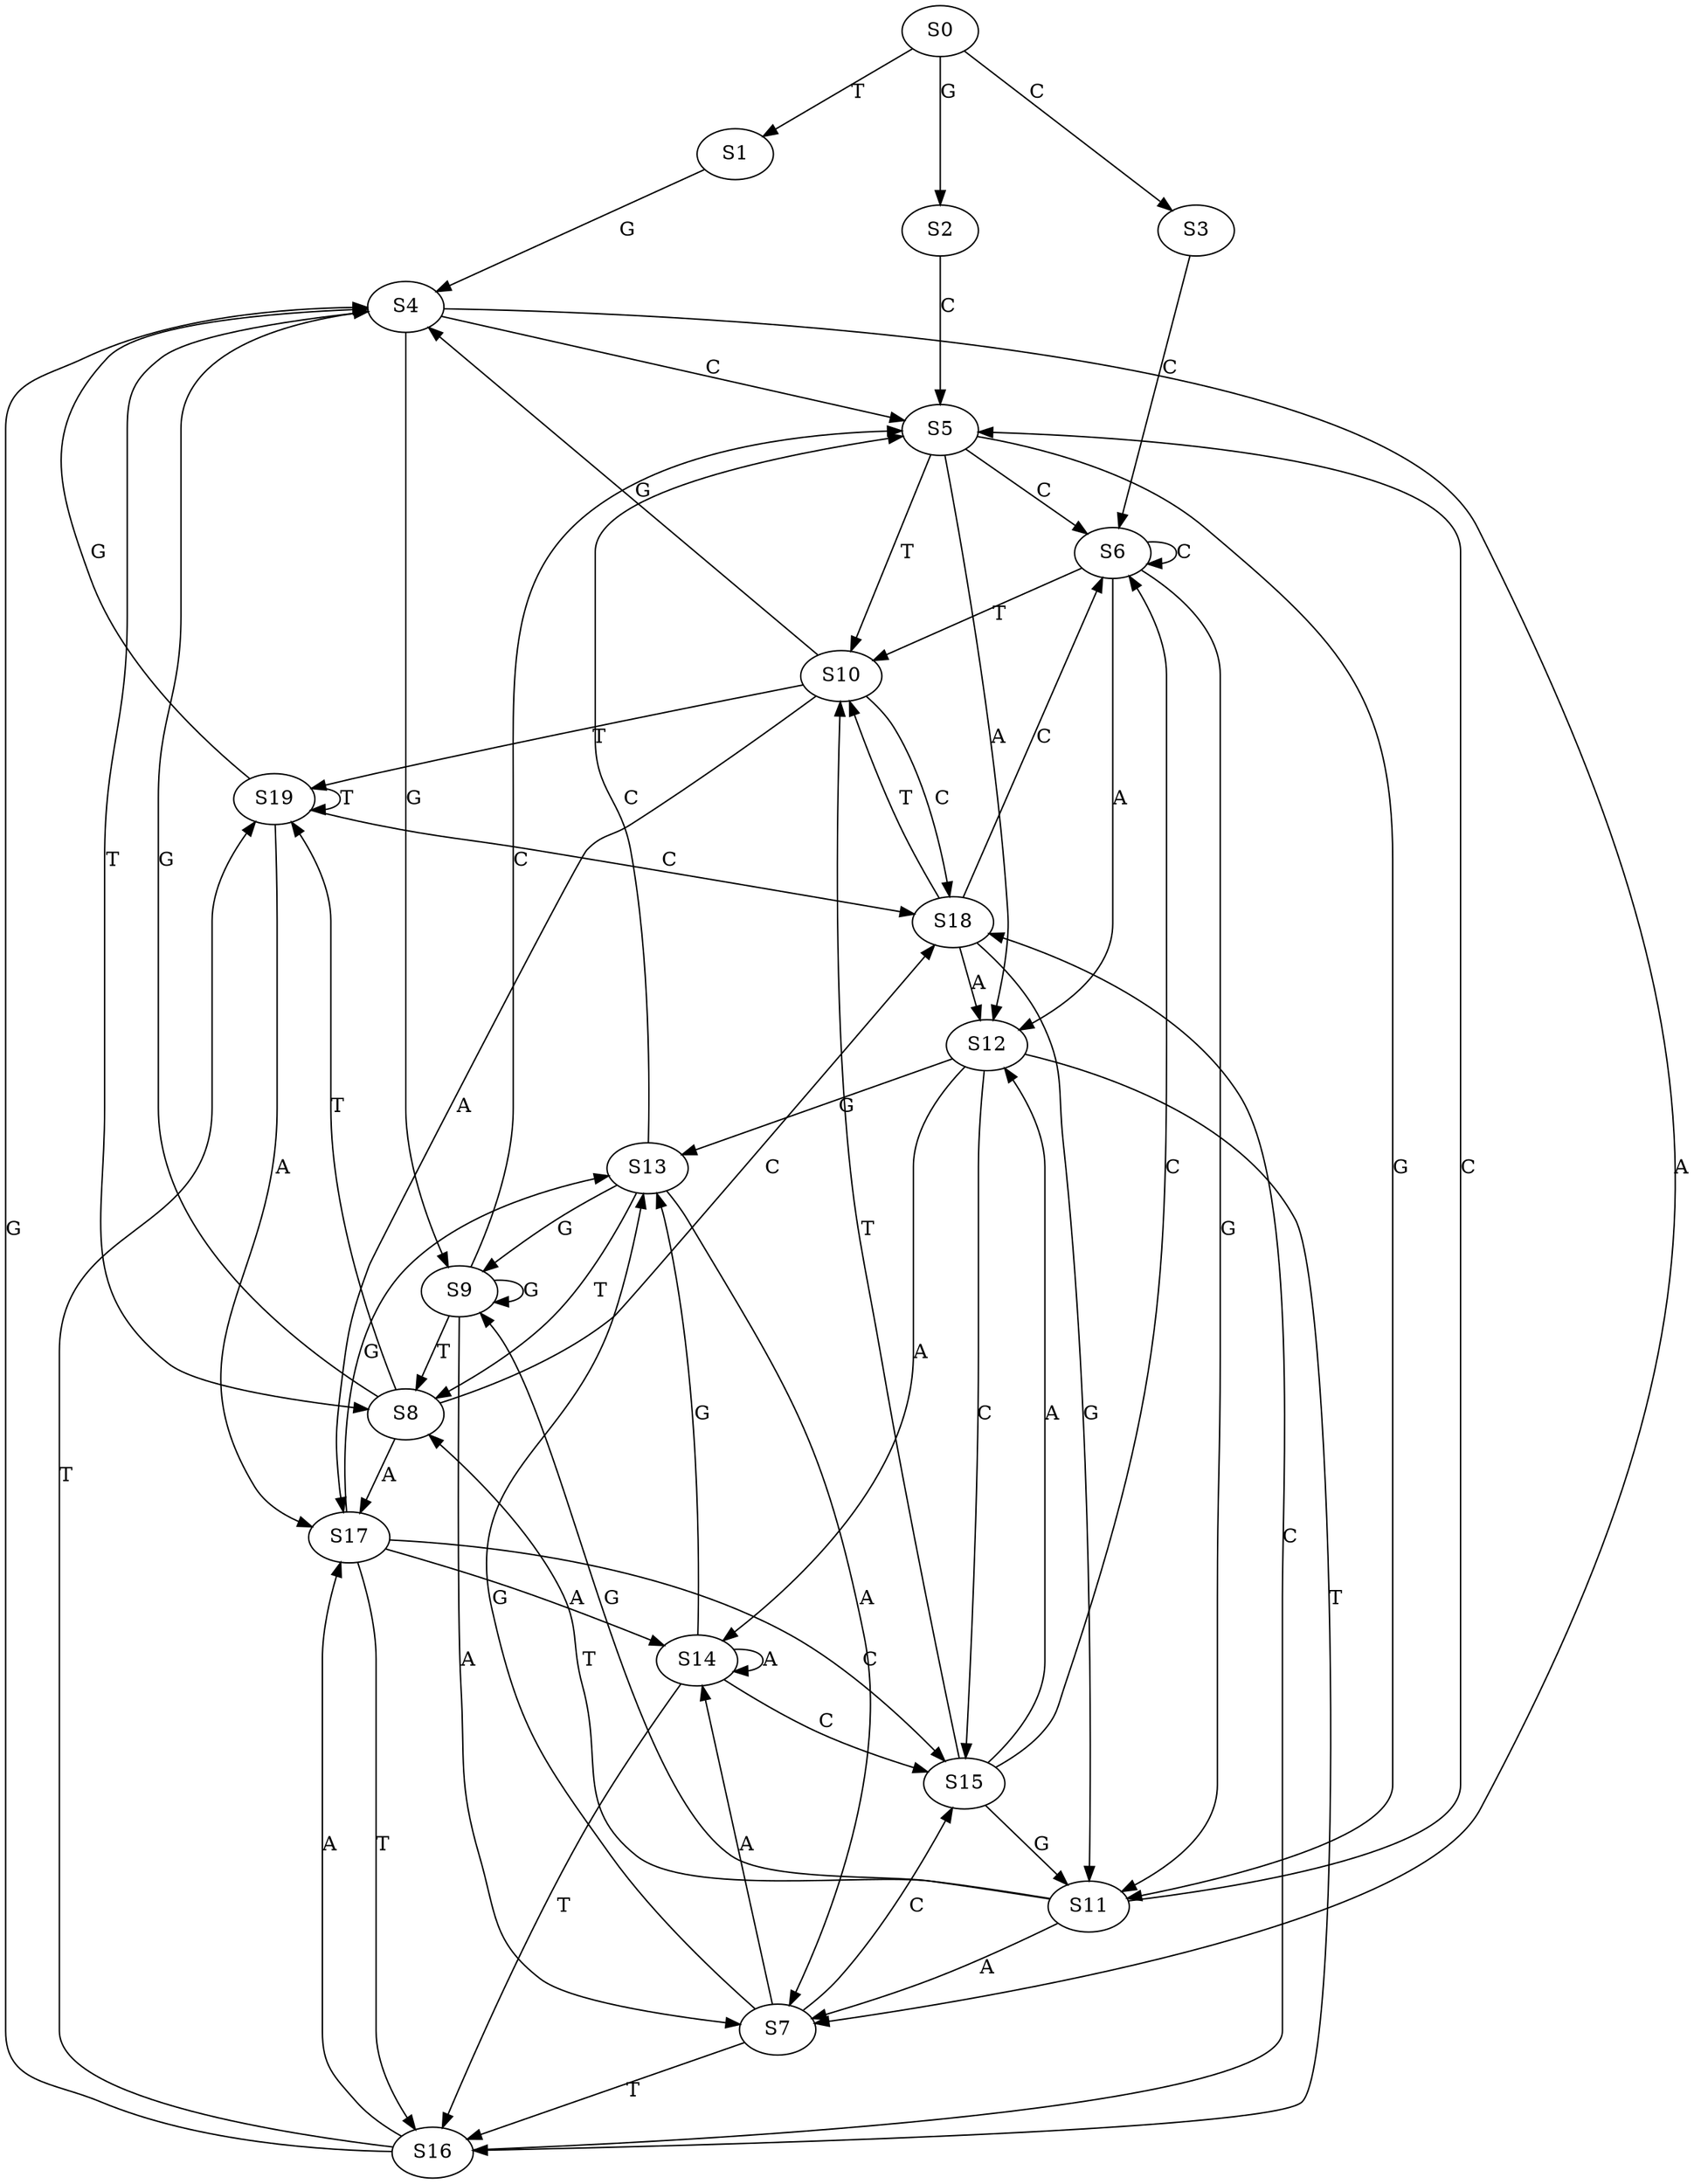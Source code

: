 strict digraph  {
	S0 -> S1 [ label = T ];
	S0 -> S2 [ label = G ];
	S0 -> S3 [ label = C ];
	S1 -> S4 [ label = G ];
	S2 -> S5 [ label = C ];
	S3 -> S6 [ label = C ];
	S4 -> S7 [ label = A ];
	S4 -> S8 [ label = T ];
	S4 -> S5 [ label = C ];
	S4 -> S9 [ label = G ];
	S5 -> S6 [ label = C ];
	S5 -> S10 [ label = T ];
	S5 -> S11 [ label = G ];
	S5 -> S12 [ label = A ];
	S6 -> S11 [ label = G ];
	S6 -> S6 [ label = C ];
	S6 -> S12 [ label = A ];
	S6 -> S10 [ label = T ];
	S7 -> S13 [ label = G ];
	S7 -> S14 [ label = A ];
	S7 -> S15 [ label = C ];
	S7 -> S16 [ label = T ];
	S8 -> S17 [ label = A ];
	S8 -> S18 [ label = C ];
	S8 -> S4 [ label = G ];
	S8 -> S19 [ label = T ];
	S9 -> S7 [ label = A ];
	S9 -> S8 [ label = T ];
	S9 -> S9 [ label = G ];
	S9 -> S5 [ label = C ];
	S10 -> S4 [ label = G ];
	S10 -> S18 [ label = C ];
	S10 -> S17 [ label = A ];
	S10 -> S19 [ label = T ];
	S11 -> S9 [ label = G ];
	S11 -> S8 [ label = T ];
	S11 -> S7 [ label = A ];
	S11 -> S5 [ label = C ];
	S12 -> S13 [ label = G ];
	S12 -> S16 [ label = T ];
	S12 -> S15 [ label = C ];
	S12 -> S14 [ label = A ];
	S13 -> S8 [ label = T ];
	S13 -> S9 [ label = G ];
	S13 -> S7 [ label = A ];
	S13 -> S5 [ label = C ];
	S14 -> S16 [ label = T ];
	S14 -> S15 [ label = C ];
	S14 -> S13 [ label = G ];
	S14 -> S14 [ label = A ];
	S15 -> S12 [ label = A ];
	S15 -> S10 [ label = T ];
	S15 -> S6 [ label = C ];
	S15 -> S11 [ label = G ];
	S16 -> S17 [ label = A ];
	S16 -> S18 [ label = C ];
	S16 -> S19 [ label = T ];
	S16 -> S4 [ label = G ];
	S17 -> S13 [ label = G ];
	S17 -> S16 [ label = T ];
	S17 -> S14 [ label = A ];
	S17 -> S15 [ label = C ];
	S18 -> S10 [ label = T ];
	S18 -> S11 [ label = G ];
	S18 -> S6 [ label = C ];
	S18 -> S12 [ label = A ];
	S19 -> S18 [ label = C ];
	S19 -> S4 [ label = G ];
	S19 -> S19 [ label = T ];
	S19 -> S17 [ label = A ];
}
